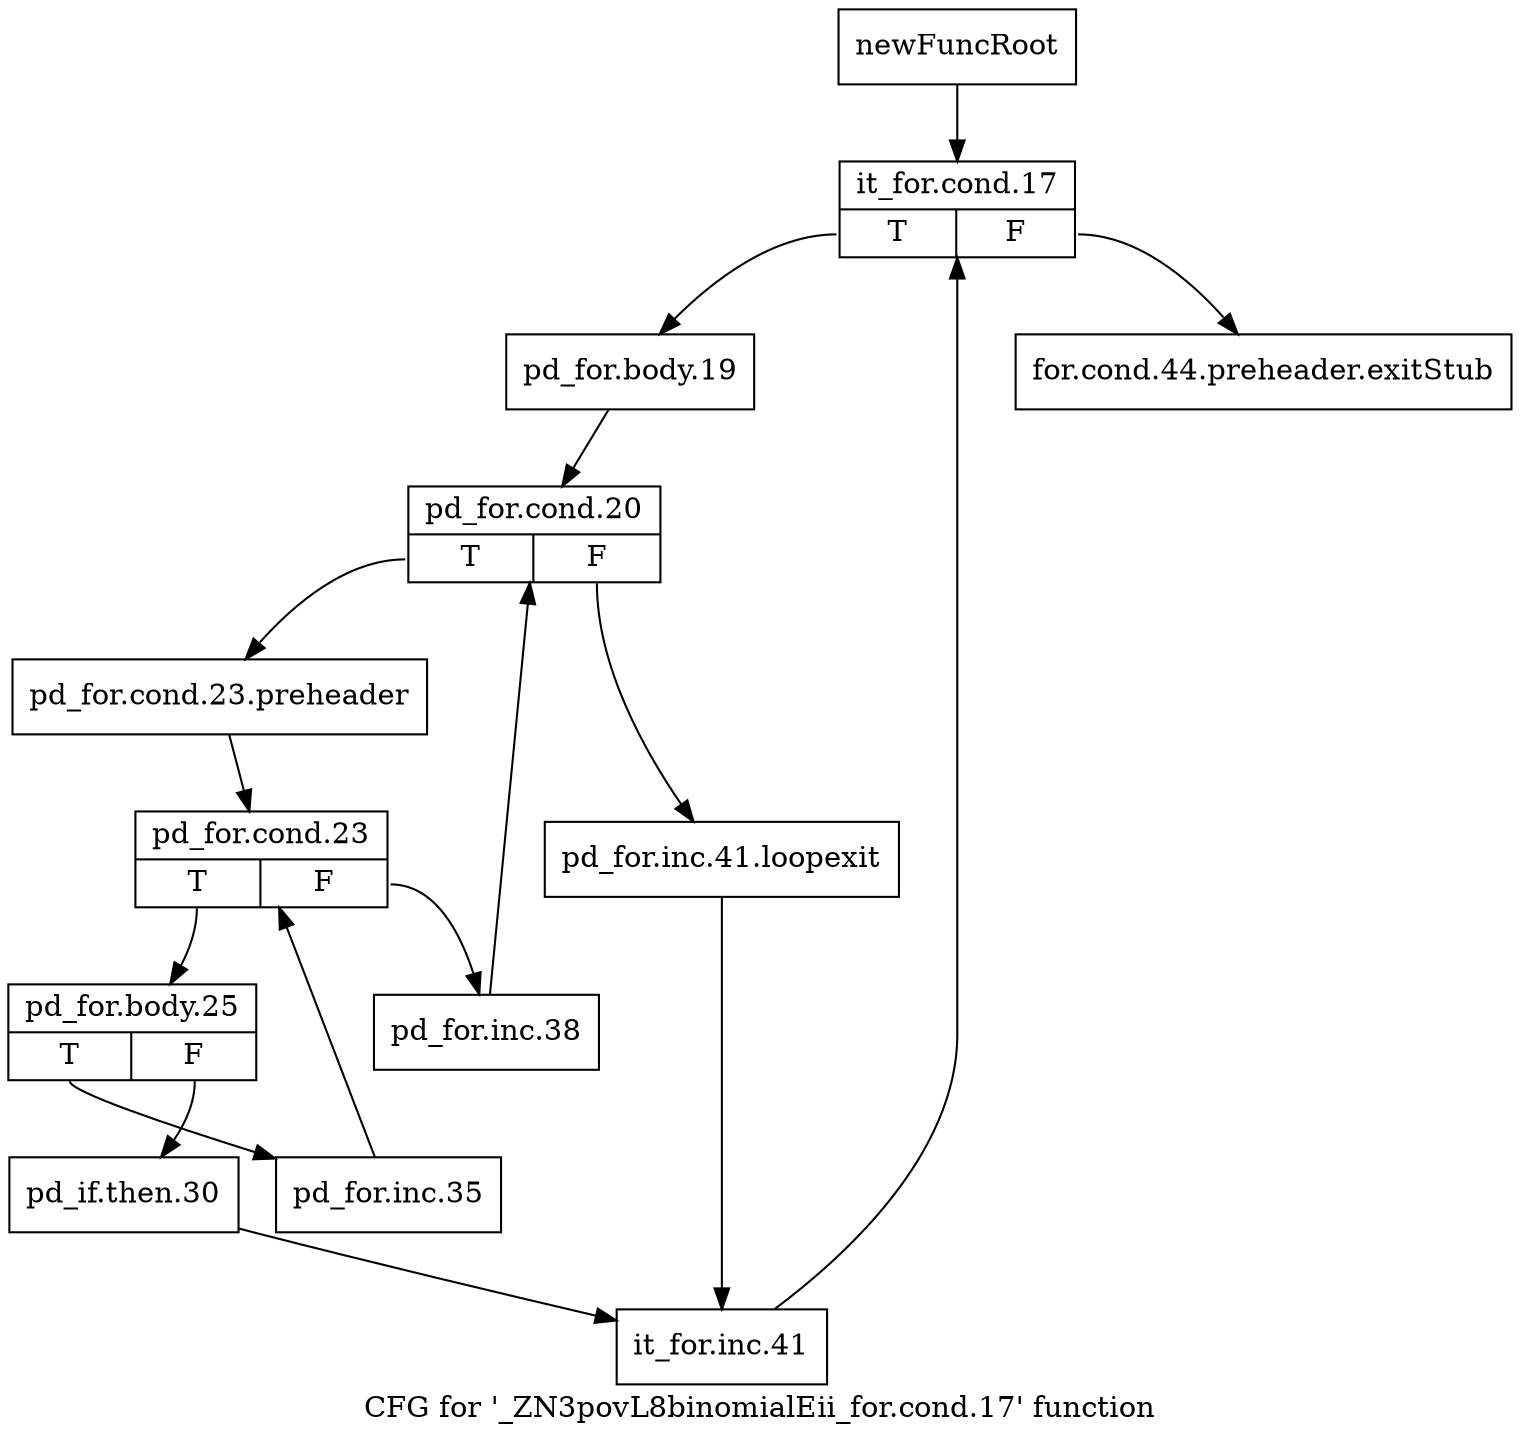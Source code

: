digraph "CFG for '_ZN3povL8binomialEii_for.cond.17' function" {
	label="CFG for '_ZN3povL8binomialEii_for.cond.17' function";

	Node0x2a33950 [shape=record,label="{newFuncRoot}"];
	Node0x2a33950 -> Node0x2a33e00;
	Node0x2a33db0 [shape=record,label="{for.cond.44.preheader.exitStub}"];
	Node0x2a33e00 [shape=record,label="{it_for.cond.17|{<s0>T|<s1>F}}"];
	Node0x2a33e00:s0 -> Node0x2a33e50;
	Node0x2a33e00:s1 -> Node0x2a33db0;
	Node0x2a33e50 [shape=record,label="{pd_for.body.19}"];
	Node0x2a33e50 -> Node0x2a33ea0;
	Node0x2a33ea0 [shape=record,label="{pd_for.cond.20|{<s0>T|<s1>F}}"];
	Node0x2a33ea0:s0 -> Node0x2a33f40;
	Node0x2a33ea0:s1 -> Node0x2a33ef0;
	Node0x2a33ef0 [shape=record,label="{pd_for.inc.41.loopexit}"];
	Node0x2a33ef0 -> Node0x2a340d0;
	Node0x2a33f40 [shape=record,label="{pd_for.cond.23.preheader}"];
	Node0x2a33f40 -> Node0x2a33f90;
	Node0x2a33f90 [shape=record,label="{pd_for.cond.23|{<s0>T|<s1>F}}"];
	Node0x2a33f90:s0 -> Node0x2a34030;
	Node0x2a33f90:s1 -> Node0x2a33fe0;
	Node0x2a33fe0 [shape=record,label="{pd_for.inc.38}"];
	Node0x2a33fe0 -> Node0x2a33ea0;
	Node0x2a34030 [shape=record,label="{pd_for.body.25|{<s0>T|<s1>F}}"];
	Node0x2a34030:s0 -> Node0x2a34120;
	Node0x2a34030:s1 -> Node0x2a34080;
	Node0x2a34080 [shape=record,label="{pd_if.then.30}"];
	Node0x2a34080 -> Node0x2a340d0;
	Node0x2a340d0 [shape=record,label="{it_for.inc.41}"];
	Node0x2a340d0 -> Node0x2a33e00;
	Node0x2a34120 [shape=record,label="{pd_for.inc.35}"];
	Node0x2a34120 -> Node0x2a33f90;
}
